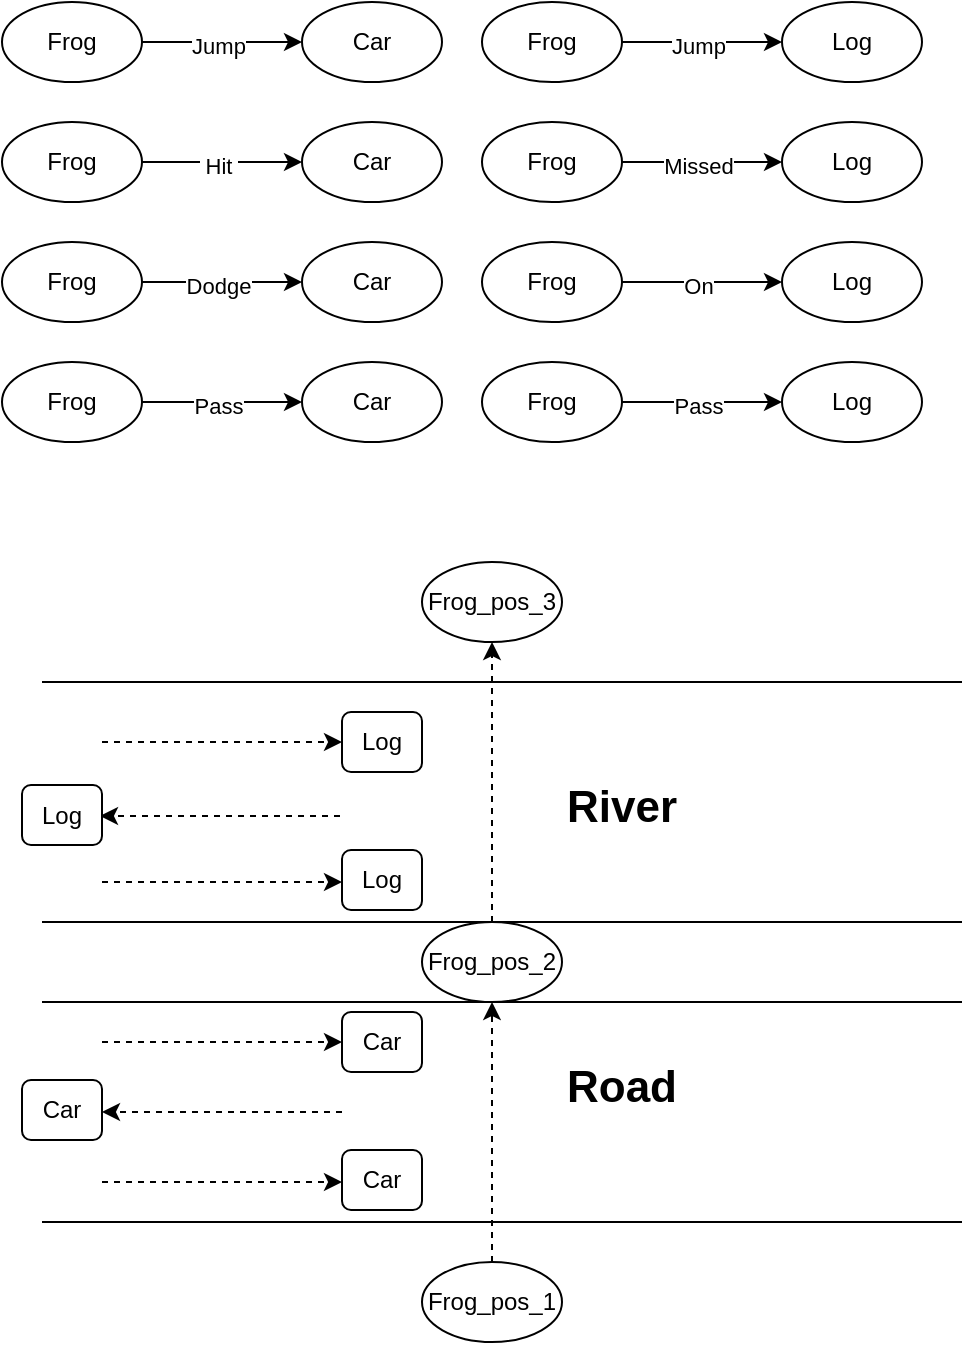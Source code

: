 <mxfile version="24.7.17">
  <diagram name="第 1 页" id="io0HOrqkYFZXPLQsihOl">
    <mxGraphModel dx="698" dy="402" grid="1" gridSize="10" guides="1" tooltips="1" connect="1" arrows="1" fold="1" page="1" pageScale="1" pageWidth="827" pageHeight="1169" math="0" shadow="0">
      <root>
        <mxCell id="0" />
        <mxCell id="1" parent="0" />
        <mxCell id="GDYXegiOR_JLX_0Pubc4-1" value="Frog" style="ellipse;whiteSpace=wrap;html=1;" vertex="1" parent="1">
          <mxGeometry x="150" y="100" width="70" height="40" as="geometry" />
        </mxCell>
        <mxCell id="GDYXegiOR_JLX_0Pubc4-3" value="Car" style="ellipse;whiteSpace=wrap;html=1;" vertex="1" parent="1">
          <mxGeometry x="300" y="100" width="70" height="40" as="geometry" />
        </mxCell>
        <mxCell id="GDYXegiOR_JLX_0Pubc4-4" value="" style="endArrow=classic;html=1;rounded=0;exitX=1;exitY=0.5;exitDx=0;exitDy=0;entryX=0;entryY=0.5;entryDx=0;entryDy=0;" edge="1" parent="1" source="GDYXegiOR_JLX_0Pubc4-1" target="GDYXegiOR_JLX_0Pubc4-3">
          <mxGeometry width="50" height="50" relative="1" as="geometry">
            <mxPoint x="340" y="270" as="sourcePoint" />
            <mxPoint x="390" y="220" as="targetPoint" />
          </mxGeometry>
        </mxCell>
        <mxCell id="GDYXegiOR_JLX_0Pubc4-5" value="&amp;nbsp;Hit&amp;nbsp;" style="edgeLabel;html=1;align=center;verticalAlign=middle;resizable=0;points=[];" vertex="1" connectable="0" parent="GDYXegiOR_JLX_0Pubc4-4">
          <mxGeometry x="-0.05" y="-2" relative="1" as="geometry">
            <mxPoint as="offset" />
          </mxGeometry>
        </mxCell>
        <mxCell id="GDYXegiOR_JLX_0Pubc4-8" value="Frog" style="ellipse;whiteSpace=wrap;html=1;" vertex="1" parent="1">
          <mxGeometry x="150" y="160" width="70" height="40" as="geometry" />
        </mxCell>
        <mxCell id="GDYXegiOR_JLX_0Pubc4-9" value="Car" style="ellipse;whiteSpace=wrap;html=1;" vertex="1" parent="1">
          <mxGeometry x="300" y="160" width="70" height="40" as="geometry" />
        </mxCell>
        <mxCell id="GDYXegiOR_JLX_0Pubc4-10" value="" style="endArrow=classic;html=1;rounded=0;exitX=1;exitY=0.5;exitDx=0;exitDy=0;entryX=0;entryY=0.5;entryDx=0;entryDy=0;" edge="1" parent="1" source="GDYXegiOR_JLX_0Pubc4-8" target="GDYXegiOR_JLX_0Pubc4-9">
          <mxGeometry width="50" height="50" relative="1" as="geometry">
            <mxPoint x="340" y="330" as="sourcePoint" />
            <mxPoint x="390" y="280" as="targetPoint" />
          </mxGeometry>
        </mxCell>
        <mxCell id="GDYXegiOR_JLX_0Pubc4-11" value="Dodge" style="edgeLabel;html=1;align=center;verticalAlign=middle;resizable=0;points=[];" vertex="1" connectable="0" parent="GDYXegiOR_JLX_0Pubc4-10">
          <mxGeometry x="-0.05" y="-2" relative="1" as="geometry">
            <mxPoint as="offset" />
          </mxGeometry>
        </mxCell>
        <mxCell id="GDYXegiOR_JLX_0Pubc4-12" value="Frog" style="ellipse;whiteSpace=wrap;html=1;" vertex="1" parent="1">
          <mxGeometry x="150" y="40" width="70" height="40" as="geometry" />
        </mxCell>
        <mxCell id="GDYXegiOR_JLX_0Pubc4-13" value="Car" style="ellipse;whiteSpace=wrap;html=1;" vertex="1" parent="1">
          <mxGeometry x="300" y="40" width="70" height="40" as="geometry" />
        </mxCell>
        <mxCell id="GDYXegiOR_JLX_0Pubc4-14" value="" style="endArrow=classic;html=1;rounded=0;exitX=1;exitY=0.5;exitDx=0;exitDy=0;entryX=0;entryY=0.5;entryDx=0;entryDy=0;" edge="1" parent="1" source="GDYXegiOR_JLX_0Pubc4-12" target="GDYXegiOR_JLX_0Pubc4-13">
          <mxGeometry width="50" height="50" relative="1" as="geometry">
            <mxPoint x="340" y="210" as="sourcePoint" />
            <mxPoint x="390" y="160" as="targetPoint" />
          </mxGeometry>
        </mxCell>
        <mxCell id="GDYXegiOR_JLX_0Pubc4-15" value="Jump" style="edgeLabel;html=1;align=center;verticalAlign=middle;resizable=0;points=[];" vertex="1" connectable="0" parent="GDYXegiOR_JLX_0Pubc4-14">
          <mxGeometry x="-0.05" y="-2" relative="1" as="geometry">
            <mxPoint as="offset" />
          </mxGeometry>
        </mxCell>
        <mxCell id="GDYXegiOR_JLX_0Pubc4-16" value="Frog" style="ellipse;whiteSpace=wrap;html=1;" vertex="1" parent="1">
          <mxGeometry x="150" y="220" width="70" height="40" as="geometry" />
        </mxCell>
        <mxCell id="GDYXegiOR_JLX_0Pubc4-17" value="Car" style="ellipse;whiteSpace=wrap;html=1;" vertex="1" parent="1">
          <mxGeometry x="300" y="220" width="70" height="40" as="geometry" />
        </mxCell>
        <mxCell id="GDYXegiOR_JLX_0Pubc4-18" value="" style="endArrow=classic;html=1;rounded=0;exitX=1;exitY=0.5;exitDx=0;exitDy=0;entryX=0;entryY=0.5;entryDx=0;entryDy=0;" edge="1" parent="1" source="GDYXegiOR_JLX_0Pubc4-16" target="GDYXegiOR_JLX_0Pubc4-17">
          <mxGeometry width="50" height="50" relative="1" as="geometry">
            <mxPoint x="340" y="390" as="sourcePoint" />
            <mxPoint x="390" y="340" as="targetPoint" />
          </mxGeometry>
        </mxCell>
        <mxCell id="GDYXegiOR_JLX_0Pubc4-19" value="Pass" style="edgeLabel;html=1;align=center;verticalAlign=middle;resizable=0;points=[];" vertex="1" connectable="0" parent="GDYXegiOR_JLX_0Pubc4-18">
          <mxGeometry x="-0.05" y="-2" relative="1" as="geometry">
            <mxPoint as="offset" />
          </mxGeometry>
        </mxCell>
        <mxCell id="GDYXegiOR_JLX_0Pubc4-20" value="Frog" style="ellipse;whiteSpace=wrap;html=1;" vertex="1" parent="1">
          <mxGeometry x="390" y="40" width="70" height="40" as="geometry" />
        </mxCell>
        <mxCell id="GDYXegiOR_JLX_0Pubc4-21" value="Log" style="ellipse;whiteSpace=wrap;html=1;" vertex="1" parent="1">
          <mxGeometry x="540" y="40" width="70" height="40" as="geometry" />
        </mxCell>
        <mxCell id="GDYXegiOR_JLX_0Pubc4-22" value="" style="endArrow=classic;html=1;rounded=0;exitX=1;exitY=0.5;exitDx=0;exitDy=0;entryX=0;entryY=0.5;entryDx=0;entryDy=0;" edge="1" parent="1" source="GDYXegiOR_JLX_0Pubc4-20" target="GDYXegiOR_JLX_0Pubc4-21">
          <mxGeometry width="50" height="50" relative="1" as="geometry">
            <mxPoint x="580" y="210" as="sourcePoint" />
            <mxPoint x="630" y="160" as="targetPoint" />
          </mxGeometry>
        </mxCell>
        <mxCell id="GDYXegiOR_JLX_0Pubc4-23" value="Jump" style="edgeLabel;html=1;align=center;verticalAlign=middle;resizable=0;points=[];" vertex="1" connectable="0" parent="GDYXegiOR_JLX_0Pubc4-22">
          <mxGeometry x="-0.05" y="-2" relative="1" as="geometry">
            <mxPoint as="offset" />
          </mxGeometry>
        </mxCell>
        <mxCell id="GDYXegiOR_JLX_0Pubc4-24" value="Frog" style="ellipse;whiteSpace=wrap;html=1;" vertex="1" parent="1">
          <mxGeometry x="390" y="100" width="70" height="40" as="geometry" />
        </mxCell>
        <mxCell id="GDYXegiOR_JLX_0Pubc4-25" value="Log" style="ellipse;whiteSpace=wrap;html=1;" vertex="1" parent="1">
          <mxGeometry x="540" y="100" width="70" height="40" as="geometry" />
        </mxCell>
        <mxCell id="GDYXegiOR_JLX_0Pubc4-26" value="" style="endArrow=classic;html=1;rounded=0;exitX=1;exitY=0.5;exitDx=0;exitDy=0;entryX=0;entryY=0.5;entryDx=0;entryDy=0;" edge="1" parent="1" source="GDYXegiOR_JLX_0Pubc4-24" target="GDYXegiOR_JLX_0Pubc4-25">
          <mxGeometry width="50" height="50" relative="1" as="geometry">
            <mxPoint x="580" y="270" as="sourcePoint" />
            <mxPoint x="630" y="220" as="targetPoint" />
          </mxGeometry>
        </mxCell>
        <mxCell id="GDYXegiOR_JLX_0Pubc4-27" value="Missed" style="edgeLabel;html=1;align=center;verticalAlign=middle;resizable=0;points=[];" vertex="1" connectable="0" parent="GDYXegiOR_JLX_0Pubc4-26">
          <mxGeometry x="-0.05" y="-2" relative="1" as="geometry">
            <mxPoint as="offset" />
          </mxGeometry>
        </mxCell>
        <mxCell id="GDYXegiOR_JLX_0Pubc4-28" value="Frog" style="ellipse;whiteSpace=wrap;html=1;" vertex="1" parent="1">
          <mxGeometry x="390" y="160" width="70" height="40" as="geometry" />
        </mxCell>
        <mxCell id="GDYXegiOR_JLX_0Pubc4-29" value="Log" style="ellipse;whiteSpace=wrap;html=1;" vertex="1" parent="1">
          <mxGeometry x="540" y="160" width="70" height="40" as="geometry" />
        </mxCell>
        <mxCell id="GDYXegiOR_JLX_0Pubc4-30" value="" style="endArrow=classic;html=1;rounded=0;exitX=1;exitY=0.5;exitDx=0;exitDy=0;entryX=0;entryY=0.5;entryDx=0;entryDy=0;" edge="1" parent="1" source="GDYXegiOR_JLX_0Pubc4-28" target="GDYXegiOR_JLX_0Pubc4-29">
          <mxGeometry width="50" height="50" relative="1" as="geometry">
            <mxPoint x="580" y="330" as="sourcePoint" />
            <mxPoint x="630" y="280" as="targetPoint" />
          </mxGeometry>
        </mxCell>
        <mxCell id="GDYXegiOR_JLX_0Pubc4-31" value="On" style="edgeLabel;html=1;align=center;verticalAlign=middle;resizable=0;points=[];" vertex="1" connectable="0" parent="GDYXegiOR_JLX_0Pubc4-30">
          <mxGeometry x="-0.05" y="-2" relative="1" as="geometry">
            <mxPoint as="offset" />
          </mxGeometry>
        </mxCell>
        <mxCell id="GDYXegiOR_JLX_0Pubc4-32" value="Frog" style="ellipse;whiteSpace=wrap;html=1;" vertex="1" parent="1">
          <mxGeometry x="390" y="220" width="70" height="40" as="geometry" />
        </mxCell>
        <mxCell id="GDYXegiOR_JLX_0Pubc4-33" value="Log" style="ellipse;whiteSpace=wrap;html=1;" vertex="1" parent="1">
          <mxGeometry x="540" y="220" width="70" height="40" as="geometry" />
        </mxCell>
        <mxCell id="GDYXegiOR_JLX_0Pubc4-34" value="" style="endArrow=classic;html=1;rounded=0;exitX=1;exitY=0.5;exitDx=0;exitDy=0;entryX=0;entryY=0.5;entryDx=0;entryDy=0;" edge="1" parent="1" source="GDYXegiOR_JLX_0Pubc4-32" target="GDYXegiOR_JLX_0Pubc4-33">
          <mxGeometry width="50" height="50" relative="1" as="geometry">
            <mxPoint x="580" y="390" as="sourcePoint" />
            <mxPoint x="630" y="340" as="targetPoint" />
          </mxGeometry>
        </mxCell>
        <mxCell id="GDYXegiOR_JLX_0Pubc4-35" value="Pass" style="edgeLabel;html=1;align=center;verticalAlign=middle;resizable=0;points=[];" vertex="1" connectable="0" parent="GDYXegiOR_JLX_0Pubc4-34">
          <mxGeometry x="-0.05" y="-2" relative="1" as="geometry">
            <mxPoint as="offset" />
          </mxGeometry>
        </mxCell>
        <mxCell id="GDYXegiOR_JLX_0Pubc4-36" value="" style="endArrow=none;html=1;rounded=0;" edge="1" parent="1">
          <mxGeometry width="50" height="50" relative="1" as="geometry">
            <mxPoint x="170" y="500" as="sourcePoint" />
            <mxPoint x="630" y="500" as="targetPoint" />
          </mxGeometry>
        </mxCell>
        <mxCell id="GDYXegiOR_JLX_0Pubc4-37" value="" style="endArrow=none;html=1;rounded=0;" edge="1" parent="1">
          <mxGeometry width="50" height="50" relative="1" as="geometry">
            <mxPoint x="170" y="380" as="sourcePoint" />
            <mxPoint x="630" y="380" as="targetPoint" />
          </mxGeometry>
        </mxCell>
        <mxCell id="GDYXegiOR_JLX_0Pubc4-38" value="" style="endArrow=none;html=1;rounded=0;" edge="1" parent="1">
          <mxGeometry width="50" height="50" relative="1" as="geometry">
            <mxPoint x="170" y="540" as="sourcePoint" />
            <mxPoint x="630" y="540" as="targetPoint" />
          </mxGeometry>
        </mxCell>
        <mxCell id="GDYXegiOR_JLX_0Pubc4-39" value="" style="endArrow=none;html=1;rounded=0;" edge="1" parent="1">
          <mxGeometry width="50" height="50" relative="1" as="geometry">
            <mxPoint x="170" y="650" as="sourcePoint" />
            <mxPoint x="630" y="650" as="targetPoint" />
          </mxGeometry>
        </mxCell>
        <mxCell id="GDYXegiOR_JLX_0Pubc4-41" value="Frog_pos_1" style="ellipse;whiteSpace=wrap;html=1;" vertex="1" parent="1">
          <mxGeometry x="360" y="670" width="70" height="40" as="geometry" />
        </mxCell>
        <mxCell id="GDYXegiOR_JLX_0Pubc4-42" value="Frog_pos_3" style="ellipse;whiteSpace=wrap;html=1;" vertex="1" parent="1">
          <mxGeometry x="360" y="320" width="70" height="40" as="geometry" />
        </mxCell>
        <mxCell id="GDYXegiOR_JLX_0Pubc4-43" value="Frog_pos_2" style="ellipse;whiteSpace=wrap;html=1;" vertex="1" parent="1">
          <mxGeometry x="360" y="500" width="70" height="40" as="geometry" />
        </mxCell>
        <mxCell id="GDYXegiOR_JLX_0Pubc4-45" value="" style="endArrow=classic;html=1;rounded=0;exitX=0.5;exitY=0;exitDx=0;exitDy=0;entryX=0.5;entryY=1;entryDx=0;entryDy=0;dashed=1;" edge="1" parent="1" source="GDYXegiOR_JLX_0Pubc4-41" target="GDYXegiOR_JLX_0Pubc4-43">
          <mxGeometry width="50" height="50" relative="1" as="geometry">
            <mxPoint x="350" y="620" as="sourcePoint" />
            <mxPoint x="400" y="540" as="targetPoint" />
          </mxGeometry>
        </mxCell>
        <mxCell id="GDYXegiOR_JLX_0Pubc4-46" value="" style="endArrow=classic;html=1;rounded=0;exitX=0.5;exitY=0;exitDx=0;exitDy=0;entryX=0.5;entryY=1;entryDx=0;entryDy=0;dashed=1;" edge="1" parent="1" source="GDYXegiOR_JLX_0Pubc4-43" target="GDYXegiOR_JLX_0Pubc4-42">
          <mxGeometry width="50" height="50" relative="1" as="geometry">
            <mxPoint x="405" y="680" as="sourcePoint" />
            <mxPoint x="405" y="550" as="targetPoint" />
          </mxGeometry>
        </mxCell>
        <mxCell id="GDYXegiOR_JLX_0Pubc4-47" value="Road" style="text;html=1;align=center;verticalAlign=middle;whiteSpace=wrap;rounded=0;fontSize=22;fontStyle=1" vertex="1" parent="1">
          <mxGeometry x="410" y="550" width="100" height="65" as="geometry" />
        </mxCell>
        <mxCell id="GDYXegiOR_JLX_0Pubc4-48" value="River" style="text;html=1;align=center;verticalAlign=middle;whiteSpace=wrap;rounded=0;fontSize=22;fontStyle=1" vertex="1" parent="1">
          <mxGeometry x="410" y="410" width="100" height="65" as="geometry" />
        </mxCell>
        <mxCell id="GDYXegiOR_JLX_0Pubc4-49" value="" style="endArrow=classic;html=1;rounded=0;dashed=1;" edge="1" parent="1">
          <mxGeometry width="50" height="50" relative="1" as="geometry">
            <mxPoint x="200" y="410" as="sourcePoint" />
            <mxPoint x="320" y="410" as="targetPoint" />
          </mxGeometry>
        </mxCell>
        <mxCell id="GDYXegiOR_JLX_0Pubc4-50" value="" style="endArrow=classic;html=1;rounded=0;dashed=1;" edge="1" parent="1">
          <mxGeometry width="50" height="50" relative="1" as="geometry">
            <mxPoint x="200" y="480" as="sourcePoint" />
            <mxPoint x="320" y="480" as="targetPoint" />
          </mxGeometry>
        </mxCell>
        <mxCell id="GDYXegiOR_JLX_0Pubc4-51" value="" style="endArrow=classic;html=1;rounded=0;dashed=1;" edge="1" parent="1">
          <mxGeometry width="50" height="50" relative="1" as="geometry">
            <mxPoint x="200" y="560" as="sourcePoint" />
            <mxPoint x="320" y="560" as="targetPoint" />
          </mxGeometry>
        </mxCell>
        <mxCell id="GDYXegiOR_JLX_0Pubc4-52" value="" style="endArrow=classic;html=1;rounded=0;dashed=1;" edge="1" parent="1">
          <mxGeometry width="50" height="50" relative="1" as="geometry">
            <mxPoint x="200" y="630" as="sourcePoint" />
            <mxPoint x="320" y="630" as="targetPoint" />
          </mxGeometry>
        </mxCell>
        <mxCell id="GDYXegiOR_JLX_0Pubc4-53" value="" style="endArrow=classic;html=1;rounded=0;dashed=1;" edge="1" parent="1">
          <mxGeometry width="50" height="50" relative="1" as="geometry">
            <mxPoint x="320" y="595" as="sourcePoint" />
            <mxPoint x="200" y="595" as="targetPoint" />
          </mxGeometry>
        </mxCell>
        <mxCell id="GDYXegiOR_JLX_0Pubc4-54" value="" style="endArrow=classic;html=1;rounded=0;dashed=1;" edge="1" parent="1">
          <mxGeometry width="50" height="50" relative="1" as="geometry">
            <mxPoint x="319" y="447" as="sourcePoint" />
            <mxPoint x="199" y="447" as="targetPoint" />
          </mxGeometry>
        </mxCell>
        <mxCell id="GDYXegiOR_JLX_0Pubc4-55" value="Log" style="rounded=1;whiteSpace=wrap;html=1;" vertex="1" parent="1">
          <mxGeometry x="320" y="395" width="40" height="30" as="geometry" />
        </mxCell>
        <mxCell id="GDYXegiOR_JLX_0Pubc4-57" value="Log" style="rounded=1;whiteSpace=wrap;html=1;" vertex="1" parent="1">
          <mxGeometry x="160" y="431.5" width="40" height="30" as="geometry" />
        </mxCell>
        <mxCell id="GDYXegiOR_JLX_0Pubc4-58" value="Log" style="rounded=1;whiteSpace=wrap;html=1;" vertex="1" parent="1">
          <mxGeometry x="320" y="464" width="40" height="30" as="geometry" />
        </mxCell>
        <mxCell id="GDYXegiOR_JLX_0Pubc4-59" value="Car" style="rounded=1;whiteSpace=wrap;html=1;" vertex="1" parent="1">
          <mxGeometry x="320" y="545" width="40" height="30" as="geometry" />
        </mxCell>
        <mxCell id="GDYXegiOR_JLX_0Pubc4-60" value="Car" style="rounded=1;whiteSpace=wrap;html=1;" vertex="1" parent="1">
          <mxGeometry x="320" y="614" width="40" height="30" as="geometry" />
        </mxCell>
        <mxCell id="GDYXegiOR_JLX_0Pubc4-61" value="Car" style="rounded=1;whiteSpace=wrap;html=1;" vertex="1" parent="1">
          <mxGeometry x="160" y="579" width="40" height="30" as="geometry" />
        </mxCell>
      </root>
    </mxGraphModel>
  </diagram>
</mxfile>
